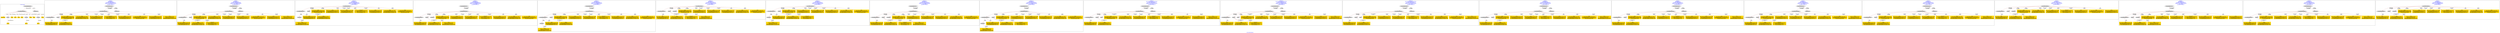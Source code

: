 digraph n0 {
fontcolor="blue"
remincross="true"
label="s10-s-18-artworks.json"
subgraph cluster_0 {
label="1-correct model"
n2[style="filled",color="white",fillcolor="lightgray",label="CulturalHeritageObject1"];
n3[shape="plaintext",style="filled",fillcolor="gold",label="dateCreated"];
n4[style="filled",color="white",fillcolor="lightgray",label="Person1"];
n5[shape="plaintext",style="filled",fillcolor="gold",label="values"];
n6[shape="plaintext",style="filled",fillcolor="gold",label="values"];
n7[shape="plaintext",style="filled",fillcolor="gold",label="values"];
n8[shape="plaintext",style="filled",fillcolor="gold",label="values"];
n9[style="filled",color="white",fillcolor="lightgray",label="Concept1"];
n10[shape="plaintext",style="filled",fillcolor="gold",label="values"];
n11[shape="plaintext",style="filled",fillcolor="gold",label="values"];
n12[style="filled",color="white",fillcolor="lightgray",label="Concept2"];
n13[shape="plaintext",style="filled",fillcolor="gold",label="values"];
n14[style="filled",color="white",fillcolor="lightgray",label="EuropeanaAggregation1"];
n15[style="filled",color="white",fillcolor="lightgray",label="WebResource1"];
n16[shape="plaintext",style="filled",fillcolor="gold",label="values"];
n17[shape="plaintext",style="filled",fillcolor="gold",label="values"];
n18[shape="plaintext",style="filled",fillcolor="gold",label="values"];
}
subgraph cluster_1 {
label="candidate 0\nlink coherence:1.0\nnode coherence:1.0\nconfidence:0.43932523982687577\nmapping score:0.5797750799422919\ncost:13.99973\n-precision:0.71-recall:0.62"
n20[style="filled",color="white",fillcolor="lightgray",label="CulturalHeritageObject1"];
n21[style="filled",color="white",fillcolor="lightgray",label="CulturalHeritageObject2"];
n22[style="filled",color="white",fillcolor="lightgray",label="Person1"];
n23[style="filled",color="white",fillcolor="lightgray",label="EuropeanaAggregation1"];
n24[style="filled",color="white",fillcolor="lightgray",label="WebResource1"];
n25[shape="plaintext",style="filled",fillcolor="gold",label="values\n[CulturalHeritageObject,medium,0.751]\n[CulturalHeritageObject,provenance,0.104]\n[CulturalHeritageObject,description,0.088]\n[Concept,prefLabel,0.056]"];
n26[shape="plaintext",style="filled",fillcolor="gold",label="values\n[Person,nameOfThePerson,0.553]\n[Person,biographicalInformation,0.377]\n[CulturalHeritageObject,provenance,0.037]\n[CulturalHeritageObject,description,0.034]"];
n27[shape="plaintext",style="filled",fillcolor="gold",label="values\n[WebResource,classLink,0.601]\n[Document,classLink,0.363]\n[CulturalHeritageObject,provenance,0.02]\n[CulturalHeritageObject,description,0.016]"];
n28[shape="plaintext",style="filled",fillcolor="gold",label="values\n[CulturalHeritageObject,title,0.285]\n[Person,biographicalInformation,0.255]\n[CulturalHeritageObject,description,0.253]\n[CulturalHeritageObject,provenance,0.207]"];
n29[shape="plaintext",style="filled",fillcolor="gold",label="values\n[CulturalHeritageObject,description,0.399]\n[Person,biographicalInformation,0.278]\n[CulturalHeritageObject,title,0.214]\n[CulturalHeritageObject,provenance,0.11]"];
n30[shape="plaintext",style="filled",fillcolor="gold",label="values\n[CulturalHeritageObject,description,0.35]\n[CulturalHeritageObject,medium,0.267]\n[Person,biographicalInformation,0.24]\n[CulturalHeritageObject,title,0.144]"];
n31[shape="plaintext",style="filled",fillcolor="gold",label="dateCreated\n[CulturalHeritageObject,created,0.353]\n[Person,dateOfDeath,0.325]\n[CulturalHeritageObject,provenance,0.203]\n[Person,dateOfBirth,0.118]"];
n32[shape="plaintext",style="filled",fillcolor="gold",label="values\n[CulturalHeritageObject,provenance,0.571]\n[Person,biographicalInformation,0.215]\n[CulturalHeritageObject,description,0.111]\n[CulturalHeritageObject,title,0.103]"];
n33[shape="plaintext",style="filled",fillcolor="gold",label="values\n[CulturalHeritageObject,extent,0.575]\n[CulturalHeritageObject,accessionNumber,0.181]\n[CulturalHeritageObject,provenance,0.161]\n[Document,classLink,0.083]"];
n34[shape="plaintext",style="filled",fillcolor="gold",label="values\n[Person,biographicalInformation,0.337]\n[CulturalHeritageObject,description,0.332]\n[CulturalHeritageObject,title,0.24]\n[CulturalHeritageObject,provenance,0.092]"];
}
subgraph cluster_2 {
label="candidate 1\nlink coherence:1.0\nnode coherence:1.0\nconfidence:0.4365652967258695\nmapping score:0.5788550989086232\ncost:13.99973\n-precision:0.64-recall:0.56"
n36[style="filled",color="white",fillcolor="lightgray",label="CulturalHeritageObject1"];
n37[style="filled",color="white",fillcolor="lightgray",label="CulturalHeritageObject2"];
n38[style="filled",color="white",fillcolor="lightgray",label="Person1"];
n39[style="filled",color="white",fillcolor="lightgray",label="EuropeanaAggregation1"];
n40[style="filled",color="white",fillcolor="lightgray",label="WebResource1"];
n41[shape="plaintext",style="filled",fillcolor="gold",label="values\n[CulturalHeritageObject,medium,0.751]\n[CulturalHeritageObject,provenance,0.104]\n[CulturalHeritageObject,description,0.088]\n[Concept,prefLabel,0.056]"];
n42[shape="plaintext",style="filled",fillcolor="gold",label="values\n[Person,nameOfThePerson,0.553]\n[Person,biographicalInformation,0.377]\n[CulturalHeritageObject,provenance,0.037]\n[CulturalHeritageObject,description,0.034]"];
n43[shape="plaintext",style="filled",fillcolor="gold",label="values\n[WebResource,classLink,0.601]\n[Document,classLink,0.363]\n[CulturalHeritageObject,provenance,0.02]\n[CulturalHeritageObject,description,0.016]"];
n44[shape="plaintext",style="filled",fillcolor="gold",label="values\n[CulturalHeritageObject,title,0.285]\n[Person,biographicalInformation,0.255]\n[CulturalHeritageObject,description,0.253]\n[CulturalHeritageObject,provenance,0.207]"];
n45[shape="plaintext",style="filled",fillcolor="gold",label="values\n[CulturalHeritageObject,description,0.399]\n[Person,biographicalInformation,0.278]\n[CulturalHeritageObject,title,0.214]\n[CulturalHeritageObject,provenance,0.11]"];
n46[shape="plaintext",style="filled",fillcolor="gold",label="values\n[CulturalHeritageObject,description,0.35]\n[CulturalHeritageObject,medium,0.267]\n[Person,biographicalInformation,0.24]\n[CulturalHeritageObject,title,0.144]"];
n47[shape="plaintext",style="filled",fillcolor="gold",label="values\n[CulturalHeritageObject,provenance,0.571]\n[Person,biographicalInformation,0.215]\n[CulturalHeritageObject,description,0.111]\n[CulturalHeritageObject,title,0.103]"];
n48[shape="plaintext",style="filled",fillcolor="gold",label="dateCreated\n[CulturalHeritageObject,created,0.353]\n[Person,dateOfDeath,0.325]\n[CulturalHeritageObject,provenance,0.203]\n[Person,dateOfBirth,0.118]"];
n49[shape="plaintext",style="filled",fillcolor="gold",label="values\n[CulturalHeritageObject,extent,0.575]\n[CulturalHeritageObject,accessionNumber,0.181]\n[CulturalHeritageObject,provenance,0.161]\n[Document,classLink,0.083]"];
n50[shape="plaintext",style="filled",fillcolor="gold",label="values\n[Person,biographicalInformation,0.337]\n[CulturalHeritageObject,description,0.332]\n[CulturalHeritageObject,title,0.24]\n[CulturalHeritageObject,provenance,0.092]"];
}
subgraph cluster_3 {
label="candidate 10\nlink coherence:1.0\nnode coherence:1.0\nconfidence:0.40852995499677575\nmapping score:0.5695099849989252\ncost:12.99989\n-precision:0.62-recall:0.5"
n52[style="filled",color="white",fillcolor="lightgray",label="CulturalHeritageObject1"];
n53[style="filled",color="white",fillcolor="lightgray",label="CulturalHeritageObject2"];
n54[style="filled",color="white",fillcolor="lightgray",label="Person1"];
n55[style="filled",color="white",fillcolor="lightgray",label="Document2"];
n56[shape="plaintext",style="filled",fillcolor="gold",label="values\n[CulturalHeritageObject,medium,0.751]\n[CulturalHeritageObject,provenance,0.104]\n[CulturalHeritageObject,description,0.088]\n[Concept,prefLabel,0.056]"];
n57[shape="plaintext",style="filled",fillcolor="gold",label="values\n[Person,nameOfThePerson,0.553]\n[Person,biographicalInformation,0.377]\n[CulturalHeritageObject,provenance,0.037]\n[CulturalHeritageObject,description,0.034]"];
n58[shape="plaintext",style="filled",fillcolor="gold",label="values\n[Person,biographicalInformation,0.337]\n[CulturalHeritageObject,description,0.332]\n[CulturalHeritageObject,title,0.24]\n[CulturalHeritageObject,provenance,0.092]"];
n59[shape="plaintext",style="filled",fillcolor="gold",label="values\n[CulturalHeritageObject,description,0.399]\n[Person,biographicalInformation,0.278]\n[CulturalHeritageObject,title,0.214]\n[CulturalHeritageObject,provenance,0.11]"];
n60[shape="plaintext",style="filled",fillcolor="gold",label="values\n[CulturalHeritageObject,description,0.35]\n[CulturalHeritageObject,medium,0.267]\n[Person,biographicalInformation,0.24]\n[CulturalHeritageObject,title,0.144]"];
n61[shape="plaintext",style="filled",fillcolor="gold",label="dateCreated\n[CulturalHeritageObject,created,0.353]\n[Person,dateOfDeath,0.325]\n[CulturalHeritageObject,provenance,0.203]\n[Person,dateOfBirth,0.118]"];
n62[shape="plaintext",style="filled",fillcolor="gold",label="values\n[CulturalHeritageObject,provenance,0.571]\n[Person,biographicalInformation,0.215]\n[CulturalHeritageObject,description,0.111]\n[CulturalHeritageObject,title,0.103]"];
n63[shape="plaintext",style="filled",fillcolor="gold",label="values\n[WebResource,classLink,0.601]\n[Document,classLink,0.363]\n[CulturalHeritageObject,provenance,0.02]\n[CulturalHeritageObject,description,0.016]"];
n64[shape="plaintext",style="filled",fillcolor="gold",label="values\n[CulturalHeritageObject,title,0.285]\n[Person,biographicalInformation,0.255]\n[CulturalHeritageObject,description,0.253]\n[CulturalHeritageObject,provenance,0.207]"];
n65[shape="plaintext",style="filled",fillcolor="gold",label="values\n[CulturalHeritageObject,extent,0.575]\n[CulturalHeritageObject,accessionNumber,0.181]\n[CulturalHeritageObject,provenance,0.161]\n[Document,classLink,0.083]"];
}
subgraph cluster_4 {
label="candidate 11\nlink coherence:1.0\nnode coherence:1.0\nconfidence:0.40852995499677575\nmapping score:0.5695099849989252\ncost:13.9998\n-precision:0.64-recall:0.56"
n67[style="filled",color="white",fillcolor="lightgray",label="CulturalHeritageObject1"];
n68[style="filled",color="white",fillcolor="lightgray",label="CulturalHeritageObject2"];
n69[style="filled",color="white",fillcolor="lightgray",label="Person1"];
n70[style="filled",color="white",fillcolor="lightgray",label="Document1"];
n71[style="filled",color="white",fillcolor="lightgray",label="EuropeanaAggregation1"];
n72[shape="plaintext",style="filled",fillcolor="gold",label="values\n[CulturalHeritageObject,medium,0.751]\n[CulturalHeritageObject,provenance,0.104]\n[CulturalHeritageObject,description,0.088]\n[Concept,prefLabel,0.056]"];
n73[shape="plaintext",style="filled",fillcolor="gold",label="values\n[Person,nameOfThePerson,0.553]\n[Person,biographicalInformation,0.377]\n[CulturalHeritageObject,provenance,0.037]\n[CulturalHeritageObject,description,0.034]"];
n74[shape="plaintext",style="filled",fillcolor="gold",label="values\n[Person,biographicalInformation,0.337]\n[CulturalHeritageObject,description,0.332]\n[CulturalHeritageObject,title,0.24]\n[CulturalHeritageObject,provenance,0.092]"];
n75[shape="plaintext",style="filled",fillcolor="gold",label="values\n[CulturalHeritageObject,description,0.399]\n[Person,biographicalInformation,0.278]\n[CulturalHeritageObject,title,0.214]\n[CulturalHeritageObject,provenance,0.11]"];
n76[shape="plaintext",style="filled",fillcolor="gold",label="values\n[CulturalHeritageObject,description,0.35]\n[CulturalHeritageObject,medium,0.267]\n[Person,biographicalInformation,0.24]\n[CulturalHeritageObject,title,0.144]"];
n77[shape="plaintext",style="filled",fillcolor="gold",label="dateCreated\n[CulturalHeritageObject,created,0.353]\n[Person,dateOfDeath,0.325]\n[CulturalHeritageObject,provenance,0.203]\n[Person,dateOfBirth,0.118]"];
n78[shape="plaintext",style="filled",fillcolor="gold",label="values\n[CulturalHeritageObject,provenance,0.571]\n[Person,biographicalInformation,0.215]\n[CulturalHeritageObject,description,0.111]\n[CulturalHeritageObject,title,0.103]"];
n79[shape="plaintext",style="filled",fillcolor="gold",label="values\n[WebResource,classLink,0.601]\n[Document,classLink,0.363]\n[CulturalHeritageObject,provenance,0.02]\n[CulturalHeritageObject,description,0.016]"];
n80[shape="plaintext",style="filled",fillcolor="gold",label="values\n[CulturalHeritageObject,title,0.285]\n[Person,biographicalInformation,0.255]\n[CulturalHeritageObject,description,0.253]\n[CulturalHeritageObject,provenance,0.207]"];
n81[shape="plaintext",style="filled",fillcolor="gold",label="values\n[CulturalHeritageObject,extent,0.575]\n[CulturalHeritageObject,accessionNumber,0.181]\n[CulturalHeritageObject,provenance,0.161]\n[Document,classLink,0.083]"];
}
subgraph cluster_5 {
label="candidate 12\nlink coherence:1.0\nnode coherence:1.0\nconfidence:0.40852995499677575\nmapping score:0.5695099849989252\ncost:13.99981\n-precision:0.64-recall:0.56"
n83[style="filled",color="white",fillcolor="lightgray",label="CulturalHeritageObject1"];
n84[style="filled",color="white",fillcolor="lightgray",label="CulturalHeritageObject2"];
n85[style="filled",color="white",fillcolor="lightgray",label="Person1"];
n86[style="filled",color="white",fillcolor="lightgray",label="Document2"];
n87[style="filled",color="white",fillcolor="lightgray",label="EuropeanaAggregation1"];
n88[shape="plaintext",style="filled",fillcolor="gold",label="values\n[CulturalHeritageObject,medium,0.751]\n[CulturalHeritageObject,provenance,0.104]\n[CulturalHeritageObject,description,0.088]\n[Concept,prefLabel,0.056]"];
n89[shape="plaintext",style="filled",fillcolor="gold",label="values\n[Person,nameOfThePerson,0.553]\n[Person,biographicalInformation,0.377]\n[CulturalHeritageObject,provenance,0.037]\n[CulturalHeritageObject,description,0.034]"];
n90[shape="plaintext",style="filled",fillcolor="gold",label="values\n[Person,biographicalInformation,0.337]\n[CulturalHeritageObject,description,0.332]\n[CulturalHeritageObject,title,0.24]\n[CulturalHeritageObject,provenance,0.092]"];
n91[shape="plaintext",style="filled",fillcolor="gold",label="values\n[CulturalHeritageObject,description,0.399]\n[Person,biographicalInformation,0.278]\n[CulturalHeritageObject,title,0.214]\n[CulturalHeritageObject,provenance,0.11]"];
n92[shape="plaintext",style="filled",fillcolor="gold",label="values\n[CulturalHeritageObject,description,0.35]\n[CulturalHeritageObject,medium,0.267]\n[Person,biographicalInformation,0.24]\n[CulturalHeritageObject,title,0.144]"];
n93[shape="plaintext",style="filled",fillcolor="gold",label="dateCreated\n[CulturalHeritageObject,created,0.353]\n[Person,dateOfDeath,0.325]\n[CulturalHeritageObject,provenance,0.203]\n[Person,dateOfBirth,0.118]"];
n94[shape="plaintext",style="filled",fillcolor="gold",label="values\n[CulturalHeritageObject,provenance,0.571]\n[Person,biographicalInformation,0.215]\n[CulturalHeritageObject,description,0.111]\n[CulturalHeritageObject,title,0.103]"];
n95[shape="plaintext",style="filled",fillcolor="gold",label="values\n[WebResource,classLink,0.601]\n[Document,classLink,0.363]\n[CulturalHeritageObject,provenance,0.02]\n[CulturalHeritageObject,description,0.016]"];
n96[shape="plaintext",style="filled",fillcolor="gold",label="values\n[CulturalHeritageObject,title,0.285]\n[Person,biographicalInformation,0.255]\n[CulturalHeritageObject,description,0.253]\n[CulturalHeritageObject,provenance,0.207]"];
n97[shape="plaintext",style="filled",fillcolor="gold",label="values\n[CulturalHeritageObject,extent,0.575]\n[CulturalHeritageObject,accessionNumber,0.181]\n[CulturalHeritageObject,provenance,0.161]\n[Document,classLink,0.083]"];
}
subgraph cluster_6 {
label="candidate 13\nlink coherence:1.0\nnode coherence:1.0\nconfidence:0.4057700118957695\nmapping score:0.5685900039652565\ncost:12.99988\n-precision:0.54-recall:0.44"
n99[style="filled",color="white",fillcolor="lightgray",label="CulturalHeritageObject1"];
n100[style="filled",color="white",fillcolor="lightgray",label="CulturalHeritageObject2"];
n101[style="filled",color="white",fillcolor="lightgray",label="Person1"];
n102[style="filled",color="white",fillcolor="lightgray",label="Document1"];
n103[shape="plaintext",style="filled",fillcolor="gold",label="values\n[CulturalHeritageObject,medium,0.751]\n[CulturalHeritageObject,provenance,0.104]\n[CulturalHeritageObject,description,0.088]\n[Concept,prefLabel,0.056]"];
n104[shape="plaintext",style="filled",fillcolor="gold",label="values\n[Person,nameOfThePerson,0.553]\n[Person,biographicalInformation,0.377]\n[CulturalHeritageObject,provenance,0.037]\n[CulturalHeritageObject,description,0.034]"];
n105[shape="plaintext",style="filled",fillcolor="gold",label="values\n[Person,biographicalInformation,0.337]\n[CulturalHeritageObject,description,0.332]\n[CulturalHeritageObject,title,0.24]\n[CulturalHeritageObject,provenance,0.092]"];
n106[shape="plaintext",style="filled",fillcolor="gold",label="values\n[CulturalHeritageObject,description,0.399]\n[Person,biographicalInformation,0.278]\n[CulturalHeritageObject,title,0.214]\n[CulturalHeritageObject,provenance,0.11]"];
n107[shape="plaintext",style="filled",fillcolor="gold",label="values\n[CulturalHeritageObject,description,0.35]\n[CulturalHeritageObject,medium,0.267]\n[Person,biographicalInformation,0.24]\n[CulturalHeritageObject,title,0.144]"];
n108[shape="plaintext",style="filled",fillcolor="gold",label="values\n[CulturalHeritageObject,provenance,0.571]\n[Person,biographicalInformation,0.215]\n[CulturalHeritageObject,description,0.111]\n[CulturalHeritageObject,title,0.103]"];
n109[shape="plaintext",style="filled",fillcolor="gold",label="values\n[WebResource,classLink,0.601]\n[Document,classLink,0.363]\n[CulturalHeritageObject,provenance,0.02]\n[CulturalHeritageObject,description,0.016]"];
n110[shape="plaintext",style="filled",fillcolor="gold",label="dateCreated\n[CulturalHeritageObject,created,0.353]\n[Person,dateOfDeath,0.325]\n[CulturalHeritageObject,provenance,0.203]\n[Person,dateOfBirth,0.118]"];
n111[shape="plaintext",style="filled",fillcolor="gold",label="values\n[CulturalHeritageObject,title,0.285]\n[Person,biographicalInformation,0.255]\n[CulturalHeritageObject,description,0.253]\n[CulturalHeritageObject,provenance,0.207]"];
n112[shape="plaintext",style="filled",fillcolor="gold",label="values\n[CulturalHeritageObject,extent,0.575]\n[CulturalHeritageObject,accessionNumber,0.181]\n[CulturalHeritageObject,provenance,0.161]\n[Document,classLink,0.083]"];
}
subgraph cluster_7 {
label="candidate 14\nlink coherence:1.0\nnode coherence:1.0\nconfidence:0.4057700118957695\nmapping score:0.5685900039652565\ncost:12.99989\n-precision:0.54-recall:0.44"
n114[style="filled",color="white",fillcolor="lightgray",label="CulturalHeritageObject1"];
n115[style="filled",color="white",fillcolor="lightgray",label="CulturalHeritageObject2"];
n116[style="filled",color="white",fillcolor="lightgray",label="Person1"];
n117[style="filled",color="white",fillcolor="lightgray",label="Document2"];
n118[shape="plaintext",style="filled",fillcolor="gold",label="values\n[CulturalHeritageObject,medium,0.751]\n[CulturalHeritageObject,provenance,0.104]\n[CulturalHeritageObject,description,0.088]\n[Concept,prefLabel,0.056]"];
n119[shape="plaintext",style="filled",fillcolor="gold",label="values\n[Person,nameOfThePerson,0.553]\n[Person,biographicalInformation,0.377]\n[CulturalHeritageObject,provenance,0.037]\n[CulturalHeritageObject,description,0.034]"];
n120[shape="plaintext",style="filled",fillcolor="gold",label="values\n[Person,biographicalInformation,0.337]\n[CulturalHeritageObject,description,0.332]\n[CulturalHeritageObject,title,0.24]\n[CulturalHeritageObject,provenance,0.092]"];
n121[shape="plaintext",style="filled",fillcolor="gold",label="values\n[CulturalHeritageObject,description,0.399]\n[Person,biographicalInformation,0.278]\n[CulturalHeritageObject,title,0.214]\n[CulturalHeritageObject,provenance,0.11]"];
n122[shape="plaintext",style="filled",fillcolor="gold",label="values\n[CulturalHeritageObject,description,0.35]\n[CulturalHeritageObject,medium,0.267]\n[Person,biographicalInformation,0.24]\n[CulturalHeritageObject,title,0.144]"];
n123[shape="plaintext",style="filled",fillcolor="gold",label="values\n[CulturalHeritageObject,provenance,0.571]\n[Person,biographicalInformation,0.215]\n[CulturalHeritageObject,description,0.111]\n[CulturalHeritageObject,title,0.103]"];
n124[shape="plaintext",style="filled",fillcolor="gold",label="values\n[WebResource,classLink,0.601]\n[Document,classLink,0.363]\n[CulturalHeritageObject,provenance,0.02]\n[CulturalHeritageObject,description,0.016]"];
n125[shape="plaintext",style="filled",fillcolor="gold",label="dateCreated\n[CulturalHeritageObject,created,0.353]\n[Person,dateOfDeath,0.325]\n[CulturalHeritageObject,provenance,0.203]\n[Person,dateOfBirth,0.118]"];
n126[shape="plaintext",style="filled",fillcolor="gold",label="values\n[CulturalHeritageObject,title,0.285]\n[Person,biographicalInformation,0.255]\n[CulturalHeritageObject,description,0.253]\n[CulturalHeritageObject,provenance,0.207]"];
n127[shape="plaintext",style="filled",fillcolor="gold",label="values\n[CulturalHeritageObject,extent,0.575]\n[CulturalHeritageObject,accessionNumber,0.181]\n[CulturalHeritageObject,provenance,0.161]\n[Document,classLink,0.083]"];
}
subgraph cluster_8 {
label="candidate 15\nlink coherence:1.0\nnode coherence:1.0\nconfidence:0.4057700118957695\nmapping score:0.5685900039652565\ncost:13.9998\n-precision:0.57-recall:0.5"
n129[style="filled",color="white",fillcolor="lightgray",label="CulturalHeritageObject1"];
n130[style="filled",color="white",fillcolor="lightgray",label="CulturalHeritageObject2"];
n131[style="filled",color="white",fillcolor="lightgray",label="Person1"];
n132[style="filled",color="white",fillcolor="lightgray",label="Document1"];
n133[style="filled",color="white",fillcolor="lightgray",label="EuropeanaAggregation1"];
n134[shape="plaintext",style="filled",fillcolor="gold",label="values\n[CulturalHeritageObject,medium,0.751]\n[CulturalHeritageObject,provenance,0.104]\n[CulturalHeritageObject,description,0.088]\n[Concept,prefLabel,0.056]"];
n135[shape="plaintext",style="filled",fillcolor="gold",label="values\n[Person,nameOfThePerson,0.553]\n[Person,biographicalInformation,0.377]\n[CulturalHeritageObject,provenance,0.037]\n[CulturalHeritageObject,description,0.034]"];
n136[shape="plaintext",style="filled",fillcolor="gold",label="values\n[Person,biographicalInformation,0.337]\n[CulturalHeritageObject,description,0.332]\n[CulturalHeritageObject,title,0.24]\n[CulturalHeritageObject,provenance,0.092]"];
n137[shape="plaintext",style="filled",fillcolor="gold",label="values\n[CulturalHeritageObject,description,0.399]\n[Person,biographicalInformation,0.278]\n[CulturalHeritageObject,title,0.214]\n[CulturalHeritageObject,provenance,0.11]"];
n138[shape="plaintext",style="filled",fillcolor="gold",label="values\n[CulturalHeritageObject,description,0.35]\n[CulturalHeritageObject,medium,0.267]\n[Person,biographicalInformation,0.24]\n[CulturalHeritageObject,title,0.144]"];
n139[shape="plaintext",style="filled",fillcolor="gold",label="values\n[CulturalHeritageObject,provenance,0.571]\n[Person,biographicalInformation,0.215]\n[CulturalHeritageObject,description,0.111]\n[CulturalHeritageObject,title,0.103]"];
n140[shape="plaintext",style="filled",fillcolor="gold",label="values\n[WebResource,classLink,0.601]\n[Document,classLink,0.363]\n[CulturalHeritageObject,provenance,0.02]\n[CulturalHeritageObject,description,0.016]"];
n141[shape="plaintext",style="filled",fillcolor="gold",label="dateCreated\n[CulturalHeritageObject,created,0.353]\n[Person,dateOfDeath,0.325]\n[CulturalHeritageObject,provenance,0.203]\n[Person,dateOfBirth,0.118]"];
n142[shape="plaintext",style="filled",fillcolor="gold",label="values\n[CulturalHeritageObject,title,0.285]\n[Person,biographicalInformation,0.255]\n[CulturalHeritageObject,description,0.253]\n[CulturalHeritageObject,provenance,0.207]"];
n143[shape="plaintext",style="filled",fillcolor="gold",label="values\n[CulturalHeritageObject,extent,0.575]\n[CulturalHeritageObject,accessionNumber,0.181]\n[CulturalHeritageObject,provenance,0.161]\n[Document,classLink,0.083]"];
}
subgraph cluster_9 {
label="candidate 16\nlink coherence:1.0\nnode coherence:1.0\nconfidence:0.4057700118957695\nmapping score:0.5685900039652565\ncost:13.99981\n-precision:0.57-recall:0.5"
n145[style="filled",color="white",fillcolor="lightgray",label="CulturalHeritageObject1"];
n146[style="filled",color="white",fillcolor="lightgray",label="CulturalHeritageObject2"];
n147[style="filled",color="white",fillcolor="lightgray",label="Person1"];
n148[style="filled",color="white",fillcolor="lightgray",label="Document2"];
n149[style="filled",color="white",fillcolor="lightgray",label="EuropeanaAggregation1"];
n150[shape="plaintext",style="filled",fillcolor="gold",label="values\n[CulturalHeritageObject,medium,0.751]\n[CulturalHeritageObject,provenance,0.104]\n[CulturalHeritageObject,description,0.088]\n[Concept,prefLabel,0.056]"];
n151[shape="plaintext",style="filled",fillcolor="gold",label="values\n[Person,nameOfThePerson,0.553]\n[Person,biographicalInformation,0.377]\n[CulturalHeritageObject,provenance,0.037]\n[CulturalHeritageObject,description,0.034]"];
n152[shape="plaintext",style="filled",fillcolor="gold",label="values\n[Person,biographicalInformation,0.337]\n[CulturalHeritageObject,description,0.332]\n[CulturalHeritageObject,title,0.24]\n[CulturalHeritageObject,provenance,0.092]"];
n153[shape="plaintext",style="filled",fillcolor="gold",label="values\n[CulturalHeritageObject,description,0.399]\n[Person,biographicalInformation,0.278]\n[CulturalHeritageObject,title,0.214]\n[CulturalHeritageObject,provenance,0.11]"];
n154[shape="plaintext",style="filled",fillcolor="gold",label="values\n[CulturalHeritageObject,description,0.35]\n[CulturalHeritageObject,medium,0.267]\n[Person,biographicalInformation,0.24]\n[CulturalHeritageObject,title,0.144]"];
n155[shape="plaintext",style="filled",fillcolor="gold",label="values\n[CulturalHeritageObject,provenance,0.571]\n[Person,biographicalInformation,0.215]\n[CulturalHeritageObject,description,0.111]\n[CulturalHeritageObject,title,0.103]"];
n156[shape="plaintext",style="filled",fillcolor="gold",label="values\n[WebResource,classLink,0.601]\n[Document,classLink,0.363]\n[CulturalHeritageObject,provenance,0.02]\n[CulturalHeritageObject,description,0.016]"];
n157[shape="plaintext",style="filled",fillcolor="gold",label="dateCreated\n[CulturalHeritageObject,created,0.353]\n[Person,dateOfDeath,0.325]\n[CulturalHeritageObject,provenance,0.203]\n[Person,dateOfBirth,0.118]"];
n158[shape="plaintext",style="filled",fillcolor="gold",label="values\n[CulturalHeritageObject,title,0.285]\n[Person,biographicalInformation,0.255]\n[CulturalHeritageObject,description,0.253]\n[CulturalHeritageObject,provenance,0.207]"];
n159[shape="plaintext",style="filled",fillcolor="gold",label="values\n[CulturalHeritageObject,extent,0.575]\n[CulturalHeritageObject,accessionNumber,0.181]\n[CulturalHeritageObject,provenance,0.161]\n[Document,classLink,0.083]"];
}
subgraph cluster_10 {
label="candidate 17\nlink coherence:0.9333333333333333\nnode coherence:1.0\nconfidence:0.43932523982687577\nmapping score:0.5797750799422919\ncost:14.99973\n-precision:0.67-recall:0.62"
n161[style="filled",color="white",fillcolor="lightgray",label="CulturalHeritageObject1"];
n162[style="filled",color="white",fillcolor="lightgray",label="CulturalHeritageObject2"];
n163[style="filled",color="white",fillcolor="lightgray",label="Person1"];
n164[style="filled",color="white",fillcolor="lightgray",label="Place1"];
n165[style="filled",color="white",fillcolor="lightgray",label="EuropeanaAggregation1"];
n166[style="filled",color="white",fillcolor="lightgray",label="WebResource1"];
n167[shape="plaintext",style="filled",fillcolor="gold",label="values\n[CulturalHeritageObject,medium,0.751]\n[CulturalHeritageObject,provenance,0.104]\n[CulturalHeritageObject,description,0.088]\n[Concept,prefLabel,0.056]"];
n168[shape="plaintext",style="filled",fillcolor="gold",label="values\n[Person,nameOfThePerson,0.553]\n[Person,biographicalInformation,0.377]\n[CulturalHeritageObject,provenance,0.037]\n[CulturalHeritageObject,description,0.034]"];
n169[shape="plaintext",style="filled",fillcolor="gold",label="values\n[WebResource,classLink,0.601]\n[Document,classLink,0.363]\n[CulturalHeritageObject,provenance,0.02]\n[CulturalHeritageObject,description,0.016]"];
n170[shape="plaintext",style="filled",fillcolor="gold",label="values\n[CulturalHeritageObject,title,0.285]\n[Person,biographicalInformation,0.255]\n[CulturalHeritageObject,description,0.253]\n[CulturalHeritageObject,provenance,0.207]"];
n171[shape="plaintext",style="filled",fillcolor="gold",label="values\n[CulturalHeritageObject,description,0.399]\n[Person,biographicalInformation,0.278]\n[CulturalHeritageObject,title,0.214]\n[CulturalHeritageObject,provenance,0.11]"];
n172[shape="plaintext",style="filled",fillcolor="gold",label="values\n[CulturalHeritageObject,description,0.35]\n[CulturalHeritageObject,medium,0.267]\n[Person,biographicalInformation,0.24]\n[CulturalHeritageObject,title,0.144]"];
n173[shape="plaintext",style="filled",fillcolor="gold",label="dateCreated\n[CulturalHeritageObject,created,0.353]\n[Person,dateOfDeath,0.325]\n[CulturalHeritageObject,provenance,0.203]\n[Person,dateOfBirth,0.118]"];
n174[shape="plaintext",style="filled",fillcolor="gold",label="values\n[CulturalHeritageObject,provenance,0.571]\n[Person,biographicalInformation,0.215]\n[CulturalHeritageObject,description,0.111]\n[CulturalHeritageObject,title,0.103]"];
n175[shape="plaintext",style="filled",fillcolor="gold",label="values\n[CulturalHeritageObject,extent,0.575]\n[CulturalHeritageObject,accessionNumber,0.181]\n[CulturalHeritageObject,provenance,0.161]\n[Document,classLink,0.083]"];
n176[shape="plaintext",style="filled",fillcolor="gold",label="values\n[Person,biographicalInformation,0.337]\n[CulturalHeritageObject,description,0.332]\n[CulturalHeritageObject,title,0.24]\n[CulturalHeritageObject,provenance,0.092]"];
}
subgraph cluster_11 {
label="candidate 18\nlink coherence:0.9333333333333333\nnode coherence:1.0\nconfidence:0.4365652967258695\nmapping score:0.5788550989086232\ncost:14.99973\n-precision:0.6-recall:0.56"
n178[style="filled",color="white",fillcolor="lightgray",label="CulturalHeritageObject1"];
n179[style="filled",color="white",fillcolor="lightgray",label="CulturalHeritageObject2"];
n180[style="filled",color="white",fillcolor="lightgray",label="Person1"];
n181[style="filled",color="white",fillcolor="lightgray",label="Place1"];
n182[style="filled",color="white",fillcolor="lightgray",label="EuropeanaAggregation1"];
n183[style="filled",color="white",fillcolor="lightgray",label="WebResource1"];
n184[shape="plaintext",style="filled",fillcolor="gold",label="values\n[CulturalHeritageObject,medium,0.751]\n[CulturalHeritageObject,provenance,0.104]\n[CulturalHeritageObject,description,0.088]\n[Concept,prefLabel,0.056]"];
n185[shape="plaintext",style="filled",fillcolor="gold",label="values\n[Person,nameOfThePerson,0.553]\n[Person,biographicalInformation,0.377]\n[CulturalHeritageObject,provenance,0.037]\n[CulturalHeritageObject,description,0.034]"];
n186[shape="plaintext",style="filled",fillcolor="gold",label="values\n[WebResource,classLink,0.601]\n[Document,classLink,0.363]\n[CulturalHeritageObject,provenance,0.02]\n[CulturalHeritageObject,description,0.016]"];
n187[shape="plaintext",style="filled",fillcolor="gold",label="values\n[CulturalHeritageObject,title,0.285]\n[Person,biographicalInformation,0.255]\n[CulturalHeritageObject,description,0.253]\n[CulturalHeritageObject,provenance,0.207]"];
n188[shape="plaintext",style="filled",fillcolor="gold",label="values\n[CulturalHeritageObject,description,0.399]\n[Person,biographicalInformation,0.278]\n[CulturalHeritageObject,title,0.214]\n[CulturalHeritageObject,provenance,0.11]"];
n189[shape="plaintext",style="filled",fillcolor="gold",label="values\n[CulturalHeritageObject,description,0.35]\n[CulturalHeritageObject,medium,0.267]\n[Person,biographicalInformation,0.24]\n[CulturalHeritageObject,title,0.144]"];
n190[shape="plaintext",style="filled",fillcolor="gold",label="values\n[CulturalHeritageObject,provenance,0.571]\n[Person,biographicalInformation,0.215]\n[CulturalHeritageObject,description,0.111]\n[CulturalHeritageObject,title,0.103]"];
n191[shape="plaintext",style="filled",fillcolor="gold",label="dateCreated\n[CulturalHeritageObject,created,0.353]\n[Person,dateOfDeath,0.325]\n[CulturalHeritageObject,provenance,0.203]\n[Person,dateOfBirth,0.118]"];
n192[shape="plaintext",style="filled",fillcolor="gold",label="values\n[CulturalHeritageObject,extent,0.575]\n[CulturalHeritageObject,accessionNumber,0.181]\n[CulturalHeritageObject,provenance,0.161]\n[Document,classLink,0.083]"];
n193[shape="plaintext",style="filled",fillcolor="gold",label="values\n[Person,biographicalInformation,0.337]\n[CulturalHeritageObject,description,0.332]\n[CulturalHeritageObject,title,0.24]\n[CulturalHeritageObject,provenance,0.092]"];
}
subgraph cluster_12 {
label="candidate 19\nlink coherence:0.9333333333333333\nnode coherence:1.0\nconfidence:0.43236474698463023\nmapping score:0.5774549156615435\ncost:14.99973\n-precision:0.73-recall:0.69"
n195[style="filled",color="white",fillcolor="lightgray",label="CulturalHeritageObject1"];
n196[style="filled",color="white",fillcolor="lightgray",label="CulturalHeritageObject2"];
n197[style="filled",color="white",fillcolor="lightgray",label="Person1"];
n198[style="filled",color="white",fillcolor="lightgray",label="Place1"];
n199[style="filled",color="white",fillcolor="lightgray",label="EuropeanaAggregation1"];
n200[style="filled",color="white",fillcolor="lightgray",label="WebResource1"];
n201[shape="plaintext",style="filled",fillcolor="gold",label="values\n[CulturalHeritageObject,medium,0.751]\n[CulturalHeritageObject,provenance,0.104]\n[CulturalHeritageObject,description,0.088]\n[Concept,prefLabel,0.056]"];
n202[shape="plaintext",style="filled",fillcolor="gold",label="values\n[Person,nameOfThePerson,0.553]\n[Person,biographicalInformation,0.377]\n[CulturalHeritageObject,provenance,0.037]\n[CulturalHeritageObject,description,0.034]"];
n203[shape="plaintext",style="filled",fillcolor="gold",label="values\n[WebResource,classLink,0.601]\n[Document,classLink,0.363]\n[CulturalHeritageObject,provenance,0.02]\n[CulturalHeritageObject,description,0.016]"];
n204[shape="plaintext",style="filled",fillcolor="gold",label="values\n[Person,biographicalInformation,0.337]\n[CulturalHeritageObject,description,0.332]\n[CulturalHeritageObject,title,0.24]\n[CulturalHeritageObject,provenance,0.092]"];
n205[shape="plaintext",style="filled",fillcolor="gold",label="values\n[CulturalHeritageObject,description,0.399]\n[Person,biographicalInformation,0.278]\n[CulturalHeritageObject,title,0.214]\n[CulturalHeritageObject,provenance,0.11]"];
n206[shape="plaintext",style="filled",fillcolor="gold",label="values\n[CulturalHeritageObject,description,0.35]\n[CulturalHeritageObject,medium,0.267]\n[Person,biographicalInformation,0.24]\n[CulturalHeritageObject,title,0.144]"];
n207[shape="plaintext",style="filled",fillcolor="gold",label="dateCreated\n[CulturalHeritageObject,created,0.353]\n[Person,dateOfDeath,0.325]\n[CulturalHeritageObject,provenance,0.203]\n[Person,dateOfBirth,0.118]"];
n208[shape="plaintext",style="filled",fillcolor="gold",label="values\n[CulturalHeritageObject,provenance,0.571]\n[Person,biographicalInformation,0.215]\n[CulturalHeritageObject,description,0.111]\n[CulturalHeritageObject,title,0.103]"];
n209[shape="plaintext",style="filled",fillcolor="gold",label="values\n[CulturalHeritageObject,title,0.285]\n[Person,biographicalInformation,0.255]\n[CulturalHeritageObject,description,0.253]\n[CulturalHeritageObject,provenance,0.207]"];
n210[shape="plaintext",style="filled",fillcolor="gold",label="values\n[CulturalHeritageObject,extent,0.575]\n[CulturalHeritageObject,accessionNumber,0.181]\n[CulturalHeritageObject,provenance,0.161]\n[Document,classLink,0.083]"];
}
subgraph cluster_13 {
label="candidate 2\nlink coherence:1.0\nnode coherence:1.0\nconfidence:0.43236474698463023\nmapping score:0.5774549156615435\ncost:13.99973\n-precision:0.79-recall:0.69"
n212[style="filled",color="white",fillcolor="lightgray",label="CulturalHeritageObject1"];
n213[style="filled",color="white",fillcolor="lightgray",label="CulturalHeritageObject2"];
n214[style="filled",color="white",fillcolor="lightgray",label="Person1"];
n215[style="filled",color="white",fillcolor="lightgray",label="EuropeanaAggregation1"];
n216[style="filled",color="white",fillcolor="lightgray",label="WebResource1"];
n217[shape="plaintext",style="filled",fillcolor="gold",label="values\n[CulturalHeritageObject,medium,0.751]\n[CulturalHeritageObject,provenance,0.104]\n[CulturalHeritageObject,description,0.088]\n[Concept,prefLabel,0.056]"];
n218[shape="plaintext",style="filled",fillcolor="gold",label="values\n[Person,nameOfThePerson,0.553]\n[Person,biographicalInformation,0.377]\n[CulturalHeritageObject,provenance,0.037]\n[CulturalHeritageObject,description,0.034]"];
n219[shape="plaintext",style="filled",fillcolor="gold",label="values\n[WebResource,classLink,0.601]\n[Document,classLink,0.363]\n[CulturalHeritageObject,provenance,0.02]\n[CulturalHeritageObject,description,0.016]"];
n220[shape="plaintext",style="filled",fillcolor="gold",label="values\n[Person,biographicalInformation,0.337]\n[CulturalHeritageObject,description,0.332]\n[CulturalHeritageObject,title,0.24]\n[CulturalHeritageObject,provenance,0.092]"];
n221[shape="plaintext",style="filled",fillcolor="gold",label="values\n[CulturalHeritageObject,description,0.399]\n[Person,biographicalInformation,0.278]\n[CulturalHeritageObject,title,0.214]\n[CulturalHeritageObject,provenance,0.11]"];
n222[shape="plaintext",style="filled",fillcolor="gold",label="values\n[CulturalHeritageObject,description,0.35]\n[CulturalHeritageObject,medium,0.267]\n[Person,biographicalInformation,0.24]\n[CulturalHeritageObject,title,0.144]"];
n223[shape="plaintext",style="filled",fillcolor="gold",label="dateCreated\n[CulturalHeritageObject,created,0.353]\n[Person,dateOfDeath,0.325]\n[CulturalHeritageObject,provenance,0.203]\n[Person,dateOfBirth,0.118]"];
n224[shape="plaintext",style="filled",fillcolor="gold",label="values\n[CulturalHeritageObject,provenance,0.571]\n[Person,biographicalInformation,0.215]\n[CulturalHeritageObject,description,0.111]\n[CulturalHeritageObject,title,0.103]"];
n225[shape="plaintext",style="filled",fillcolor="gold",label="values\n[CulturalHeritageObject,title,0.285]\n[Person,biographicalInformation,0.255]\n[CulturalHeritageObject,description,0.253]\n[CulturalHeritageObject,provenance,0.207]"];
n226[shape="plaintext",style="filled",fillcolor="gold",label="values\n[CulturalHeritageObject,extent,0.575]\n[CulturalHeritageObject,accessionNumber,0.181]\n[CulturalHeritageObject,provenance,0.161]\n[Document,classLink,0.083]"];
}
subgraph cluster_14 {
label="candidate 3\nlink coherence:1.0\nnode coherence:1.0\nconfidence:0.4300736268210115\nmapping score:0.5766912089403372\ncost:13.99973\n-precision:0.64-recall:0.56"
n228[style="filled",color="white",fillcolor="lightgray",label="CulturalHeritageObject1"];
n229[style="filled",color="white",fillcolor="lightgray",label="CulturalHeritageObject2"];
n230[style="filled",color="white",fillcolor="lightgray",label="Person1"];
n231[style="filled",color="white",fillcolor="lightgray",label="EuropeanaAggregation1"];
n232[style="filled",color="white",fillcolor="lightgray",label="WebResource1"];
n233[shape="plaintext",style="filled",fillcolor="gold",label="values\n[CulturalHeritageObject,medium,0.751]\n[CulturalHeritageObject,provenance,0.104]\n[CulturalHeritageObject,description,0.088]\n[Concept,prefLabel,0.056]"];
n234[shape="plaintext",style="filled",fillcolor="gold",label="values\n[Person,nameOfThePerson,0.553]\n[Person,biographicalInformation,0.377]\n[CulturalHeritageObject,provenance,0.037]\n[CulturalHeritageObject,description,0.034]"];
n235[shape="plaintext",style="filled",fillcolor="gold",label="values\n[WebResource,classLink,0.601]\n[Document,classLink,0.363]\n[CulturalHeritageObject,provenance,0.02]\n[CulturalHeritageObject,description,0.016]"];
n236[shape="plaintext",style="filled",fillcolor="gold",label="values\n[CulturalHeritageObject,title,0.285]\n[Person,biographicalInformation,0.255]\n[CulturalHeritageObject,description,0.253]\n[CulturalHeritageObject,provenance,0.207]"];
n237[shape="plaintext",style="filled",fillcolor="gold",label="values\n[Person,biographicalInformation,0.337]\n[CulturalHeritageObject,description,0.332]\n[CulturalHeritageObject,title,0.24]\n[CulturalHeritageObject,provenance,0.092]"];
n238[shape="plaintext",style="filled",fillcolor="gold",label="values\n[CulturalHeritageObject,description,0.35]\n[CulturalHeritageObject,medium,0.267]\n[Person,biographicalInformation,0.24]\n[CulturalHeritageObject,title,0.144]"];
n239[shape="plaintext",style="filled",fillcolor="gold",label="dateCreated\n[CulturalHeritageObject,created,0.353]\n[Person,dateOfDeath,0.325]\n[CulturalHeritageObject,provenance,0.203]\n[Person,dateOfBirth,0.118]"];
n240[shape="plaintext",style="filled",fillcolor="gold",label="values\n[CulturalHeritageObject,provenance,0.571]\n[Person,biographicalInformation,0.215]\n[CulturalHeritageObject,description,0.111]\n[CulturalHeritageObject,title,0.103]"];
n241[shape="plaintext",style="filled",fillcolor="gold",label="values\n[CulturalHeritageObject,description,0.399]\n[Person,biographicalInformation,0.278]\n[CulturalHeritageObject,title,0.214]\n[CulturalHeritageObject,provenance,0.11]"];
n242[shape="plaintext",style="filled",fillcolor="gold",label="values\n[CulturalHeritageObject,extent,0.575]\n[CulturalHeritageObject,accessionNumber,0.181]\n[CulturalHeritageObject,provenance,0.161]\n[Document,classLink,0.083]"];
}
subgraph cluster_15 {
label="candidate 4\nlink coherence:1.0\nnode coherence:1.0\nconfidence:0.429604803883624\nmapping score:0.5765349346278746\ncost:13.99973\n-precision:0.71-recall:0.62"
n244[style="filled",color="white",fillcolor="lightgray",label="CulturalHeritageObject1"];
n245[style="filled",color="white",fillcolor="lightgray",label="CulturalHeritageObject2"];
n246[style="filled",color="white",fillcolor="lightgray",label="Person1"];
n247[style="filled",color="white",fillcolor="lightgray",label="EuropeanaAggregation1"];
n248[style="filled",color="white",fillcolor="lightgray",label="WebResource1"];
n249[shape="plaintext",style="filled",fillcolor="gold",label="values\n[CulturalHeritageObject,medium,0.751]\n[CulturalHeritageObject,provenance,0.104]\n[CulturalHeritageObject,description,0.088]\n[Concept,prefLabel,0.056]"];
n250[shape="plaintext",style="filled",fillcolor="gold",label="values\n[Person,nameOfThePerson,0.553]\n[Person,biographicalInformation,0.377]\n[CulturalHeritageObject,provenance,0.037]\n[CulturalHeritageObject,description,0.034]"];
n251[shape="plaintext",style="filled",fillcolor="gold",label="values\n[WebResource,classLink,0.601]\n[Document,classLink,0.363]\n[CulturalHeritageObject,provenance,0.02]\n[CulturalHeritageObject,description,0.016]"];
n252[shape="plaintext",style="filled",fillcolor="gold",label="values\n[Person,biographicalInformation,0.337]\n[CulturalHeritageObject,description,0.332]\n[CulturalHeritageObject,title,0.24]\n[CulturalHeritageObject,provenance,0.092]"];
n253[shape="plaintext",style="filled",fillcolor="gold",label="values\n[CulturalHeritageObject,description,0.399]\n[Person,biographicalInformation,0.278]\n[CulturalHeritageObject,title,0.214]\n[CulturalHeritageObject,provenance,0.11]"];
n254[shape="plaintext",style="filled",fillcolor="gold",label="values\n[CulturalHeritageObject,description,0.35]\n[CulturalHeritageObject,medium,0.267]\n[Person,biographicalInformation,0.24]\n[CulturalHeritageObject,title,0.144]"];
n255[shape="plaintext",style="filled",fillcolor="gold",label="values\n[CulturalHeritageObject,provenance,0.571]\n[Person,biographicalInformation,0.215]\n[CulturalHeritageObject,description,0.111]\n[CulturalHeritageObject,title,0.103]"];
n256[shape="plaintext",style="filled",fillcolor="gold",label="dateCreated\n[CulturalHeritageObject,created,0.353]\n[Person,dateOfDeath,0.325]\n[CulturalHeritageObject,provenance,0.203]\n[Person,dateOfBirth,0.118]"];
n257[shape="plaintext",style="filled",fillcolor="gold",label="values\n[CulturalHeritageObject,title,0.285]\n[Person,biographicalInformation,0.255]\n[CulturalHeritageObject,description,0.253]\n[CulturalHeritageObject,provenance,0.207]"];
n258[shape="plaintext",style="filled",fillcolor="gold",label="values\n[CulturalHeritageObject,extent,0.575]\n[CulturalHeritageObject,accessionNumber,0.181]\n[CulturalHeritageObject,provenance,0.161]\n[Document,classLink,0.083]"];
}
subgraph cluster_16 {
label="candidate 5\nlink coherence:1.0\nnode coherence:1.0\nconfidence:0.42756542370440104\nmapping score:0.5758551412348004\ncost:13.99973\n-precision:0.71-recall:0.62"
n260[style="filled",color="white",fillcolor="lightgray",label="CulturalHeritageObject1"];
n261[style="filled",color="white",fillcolor="lightgray",label="CulturalHeritageObject2"];
n262[style="filled",color="white",fillcolor="lightgray",label="Person1"];
n263[style="filled",color="white",fillcolor="lightgray",label="EuropeanaAggregation1"];
n264[style="filled",color="white",fillcolor="lightgray",label="WebResource1"];
n265[shape="plaintext",style="filled",fillcolor="gold",label="values\n[CulturalHeritageObject,medium,0.751]\n[CulturalHeritageObject,provenance,0.104]\n[CulturalHeritageObject,description,0.088]\n[Concept,prefLabel,0.056]"];
n266[shape="plaintext",style="filled",fillcolor="gold",label="values\n[Person,nameOfThePerson,0.553]\n[Person,biographicalInformation,0.377]\n[CulturalHeritageObject,provenance,0.037]\n[CulturalHeritageObject,description,0.034]"];
n267[shape="plaintext",style="filled",fillcolor="gold",label="values\n[WebResource,classLink,0.601]\n[Document,classLink,0.363]\n[CulturalHeritageObject,provenance,0.02]\n[CulturalHeritageObject,description,0.016]"];
n268[shape="plaintext",style="filled",fillcolor="gold",label="values\n[CulturalHeritageObject,provenance,0.571]\n[Person,biographicalInformation,0.215]\n[CulturalHeritageObject,description,0.111]\n[CulturalHeritageObject,title,0.103]"];
n269[shape="plaintext",style="filled",fillcolor="gold",label="values\n[Person,biographicalInformation,0.337]\n[CulturalHeritageObject,description,0.332]\n[CulturalHeritageObject,title,0.24]\n[CulturalHeritageObject,provenance,0.092]"];
n270[shape="plaintext",style="filled",fillcolor="gold",label="values\n[CulturalHeritageObject,description,0.35]\n[CulturalHeritageObject,medium,0.267]\n[Person,biographicalInformation,0.24]\n[CulturalHeritageObject,title,0.144]"];
n271[shape="plaintext",style="filled",fillcolor="gold",label="values\n[CulturalHeritageObject,description,0.399]\n[Person,biographicalInformation,0.278]\n[CulturalHeritageObject,title,0.214]\n[CulturalHeritageObject,provenance,0.11]"];
n272[shape="plaintext",style="filled",fillcolor="gold",label="dateCreated\n[CulturalHeritageObject,created,0.353]\n[Person,dateOfDeath,0.325]\n[CulturalHeritageObject,provenance,0.203]\n[Person,dateOfBirth,0.118]"];
n273[shape="plaintext",style="filled",fillcolor="gold",label="values\n[CulturalHeritageObject,title,0.285]\n[Person,biographicalInformation,0.255]\n[CulturalHeritageObject,description,0.253]\n[CulturalHeritageObject,provenance,0.207]"];
n274[shape="plaintext",style="filled",fillcolor="gold",label="values\n[CulturalHeritageObject,extent,0.575]\n[CulturalHeritageObject,accessionNumber,0.181]\n[CulturalHeritageObject,provenance,0.161]\n[Document,classLink,0.083]"];
}
subgraph cluster_17 {
label="candidate 6\nlink coherence:1.0\nnode coherence:1.0\nconfidence:0.4154904478390213\nmapping score:0.5718301492796738\ncost:12.99988\n-precision:0.54-recall:0.44"
n276[style="filled",color="white",fillcolor="lightgray",label="CulturalHeritageObject1"];
n277[style="filled",color="white",fillcolor="lightgray",label="CulturalHeritageObject2"];
n278[style="filled",color="white",fillcolor="lightgray",label="Person1"];
n279[style="filled",color="white",fillcolor="lightgray",label="Document1"];
n280[shape="plaintext",style="filled",fillcolor="gold",label="values\n[CulturalHeritageObject,medium,0.751]\n[CulturalHeritageObject,provenance,0.104]\n[CulturalHeritageObject,description,0.088]\n[Concept,prefLabel,0.056]"];
n281[shape="plaintext",style="filled",fillcolor="gold",label="values\n[Person,nameOfThePerson,0.553]\n[Person,biographicalInformation,0.377]\n[CulturalHeritageObject,provenance,0.037]\n[CulturalHeritageObject,description,0.034]"];
n282[shape="plaintext",style="filled",fillcolor="gold",label="values\n[CulturalHeritageObject,title,0.285]\n[Person,biographicalInformation,0.255]\n[CulturalHeritageObject,description,0.253]\n[CulturalHeritageObject,provenance,0.207]"];
n283[shape="plaintext",style="filled",fillcolor="gold",label="values\n[CulturalHeritageObject,description,0.399]\n[Person,biographicalInformation,0.278]\n[CulturalHeritageObject,title,0.214]\n[CulturalHeritageObject,provenance,0.11]"];
n284[shape="plaintext",style="filled",fillcolor="gold",label="values\n[CulturalHeritageObject,description,0.35]\n[CulturalHeritageObject,medium,0.267]\n[Person,biographicalInformation,0.24]\n[CulturalHeritageObject,title,0.144]"];
n285[shape="plaintext",style="filled",fillcolor="gold",label="dateCreated\n[CulturalHeritageObject,created,0.353]\n[Person,dateOfDeath,0.325]\n[CulturalHeritageObject,provenance,0.203]\n[Person,dateOfBirth,0.118]"];
n286[shape="plaintext",style="filled",fillcolor="gold",label="values\n[CulturalHeritageObject,provenance,0.571]\n[Person,biographicalInformation,0.215]\n[CulturalHeritageObject,description,0.111]\n[CulturalHeritageObject,title,0.103]"];
n287[shape="plaintext",style="filled",fillcolor="gold",label="values\n[WebResource,classLink,0.601]\n[Document,classLink,0.363]\n[CulturalHeritageObject,provenance,0.02]\n[CulturalHeritageObject,description,0.016]"];
n288[shape="plaintext",style="filled",fillcolor="gold",label="values\n[CulturalHeritageObject,extent,0.575]\n[CulturalHeritageObject,accessionNumber,0.181]\n[CulturalHeritageObject,provenance,0.161]\n[Document,classLink,0.083]"];
n289[shape="plaintext",style="filled",fillcolor="gold",label="values\n[Person,biographicalInformation,0.337]\n[CulturalHeritageObject,description,0.332]\n[CulturalHeritageObject,title,0.24]\n[CulturalHeritageObject,provenance,0.092]"];
}
subgraph cluster_18 {
label="candidate 7\nlink coherence:1.0\nnode coherence:1.0\nconfidence:0.4154904478390213\nmapping score:0.5718301492796738\ncost:13.9998\n-precision:0.57-recall:0.5"
n291[style="filled",color="white",fillcolor="lightgray",label="CulturalHeritageObject1"];
n292[style="filled",color="white",fillcolor="lightgray",label="CulturalHeritageObject2"];
n293[style="filled",color="white",fillcolor="lightgray",label="Person1"];
n294[style="filled",color="white",fillcolor="lightgray",label="Document1"];
n295[style="filled",color="white",fillcolor="lightgray",label="EuropeanaAggregation1"];
n296[shape="plaintext",style="filled",fillcolor="gold",label="values\n[CulturalHeritageObject,medium,0.751]\n[CulturalHeritageObject,provenance,0.104]\n[CulturalHeritageObject,description,0.088]\n[Concept,prefLabel,0.056]"];
n297[shape="plaintext",style="filled",fillcolor="gold",label="values\n[Person,nameOfThePerson,0.553]\n[Person,biographicalInformation,0.377]\n[CulturalHeritageObject,provenance,0.037]\n[CulturalHeritageObject,description,0.034]"];
n298[shape="plaintext",style="filled",fillcolor="gold",label="values\n[CulturalHeritageObject,title,0.285]\n[Person,biographicalInformation,0.255]\n[CulturalHeritageObject,description,0.253]\n[CulturalHeritageObject,provenance,0.207]"];
n299[shape="plaintext",style="filled",fillcolor="gold",label="values\n[CulturalHeritageObject,description,0.399]\n[Person,biographicalInformation,0.278]\n[CulturalHeritageObject,title,0.214]\n[CulturalHeritageObject,provenance,0.11]"];
n300[shape="plaintext",style="filled",fillcolor="gold",label="values\n[CulturalHeritageObject,description,0.35]\n[CulturalHeritageObject,medium,0.267]\n[Person,biographicalInformation,0.24]\n[CulturalHeritageObject,title,0.144]"];
n301[shape="plaintext",style="filled",fillcolor="gold",label="dateCreated\n[CulturalHeritageObject,created,0.353]\n[Person,dateOfDeath,0.325]\n[CulturalHeritageObject,provenance,0.203]\n[Person,dateOfBirth,0.118]"];
n302[shape="plaintext",style="filled",fillcolor="gold",label="values\n[CulturalHeritageObject,provenance,0.571]\n[Person,biographicalInformation,0.215]\n[CulturalHeritageObject,description,0.111]\n[CulturalHeritageObject,title,0.103]"];
n303[shape="plaintext",style="filled",fillcolor="gold",label="values\n[WebResource,classLink,0.601]\n[Document,classLink,0.363]\n[CulturalHeritageObject,provenance,0.02]\n[CulturalHeritageObject,description,0.016]"];
n304[shape="plaintext",style="filled",fillcolor="gold",label="values\n[CulturalHeritageObject,extent,0.575]\n[CulturalHeritageObject,accessionNumber,0.181]\n[CulturalHeritageObject,provenance,0.161]\n[Document,classLink,0.083]"];
n305[shape="plaintext",style="filled",fillcolor="gold",label="values\n[Person,biographicalInformation,0.337]\n[CulturalHeritageObject,description,0.332]\n[CulturalHeritageObject,title,0.24]\n[CulturalHeritageObject,provenance,0.092]"];
}
subgraph cluster_19 {
label="candidate 8\nlink coherence:1.0\nnode coherence:1.0\nconfidence:0.41059857209497447\nmapping score:0.5701995240316582\ncost:13.99973\n-precision:0.64-recall:0.56"
n307[style="filled",color="white",fillcolor="lightgray",label="CulturalHeritageObject1"];
n308[style="filled",color="white",fillcolor="lightgray",label="CulturalHeritageObject2"];
n309[style="filled",color="white",fillcolor="lightgray",label="Person1"];
n310[style="filled",color="white",fillcolor="lightgray",label="EuropeanaAggregation1"];
n311[style="filled",color="white",fillcolor="lightgray",label="WebResource1"];
n312[shape="plaintext",style="filled",fillcolor="gold",label="values\n[CulturalHeritageObject,medium,0.751]\n[CulturalHeritageObject,provenance,0.104]\n[CulturalHeritageObject,description,0.088]\n[Concept,prefLabel,0.056]"];
n313[shape="plaintext",style="filled",fillcolor="gold",label="values\n[Person,nameOfThePerson,0.553]\n[Person,biographicalInformation,0.377]\n[CulturalHeritageObject,provenance,0.037]\n[CulturalHeritageObject,description,0.034]"];
n314[shape="plaintext",style="filled",fillcolor="gold",label="values\n[WebResource,classLink,0.601]\n[Document,classLink,0.363]\n[CulturalHeritageObject,provenance,0.02]\n[CulturalHeritageObject,description,0.016]"];
n315[shape="plaintext",style="filled",fillcolor="gold",label="values\n[Person,biographicalInformation,0.337]\n[CulturalHeritageObject,description,0.332]\n[CulturalHeritageObject,title,0.24]\n[CulturalHeritageObject,provenance,0.092]"];
n316[shape="plaintext",style="filled",fillcolor="gold",label="values\n[CulturalHeritageObject,title,0.285]\n[Person,biographicalInformation,0.255]\n[CulturalHeritageObject,description,0.253]\n[CulturalHeritageObject,provenance,0.207]"];
n317[shape="plaintext",style="filled",fillcolor="gold",label="values\n[CulturalHeritageObject,description,0.35]\n[CulturalHeritageObject,medium,0.267]\n[Person,biographicalInformation,0.24]\n[CulturalHeritageObject,title,0.144]"];
n318[shape="plaintext",style="filled",fillcolor="gold",label="dateCreated\n[CulturalHeritageObject,created,0.353]\n[Person,dateOfDeath,0.325]\n[CulturalHeritageObject,provenance,0.203]\n[Person,dateOfBirth,0.118]"];
n319[shape="plaintext",style="filled",fillcolor="gold",label="values\n[CulturalHeritageObject,provenance,0.571]\n[Person,biographicalInformation,0.215]\n[CulturalHeritageObject,description,0.111]\n[CulturalHeritageObject,title,0.103]"];
n320[shape="plaintext",style="filled",fillcolor="gold",label="values\n[CulturalHeritageObject,description,0.399]\n[Person,biographicalInformation,0.278]\n[CulturalHeritageObject,title,0.214]\n[CulturalHeritageObject,provenance,0.11]"];
n321[shape="plaintext",style="filled",fillcolor="gold",label="values\n[CulturalHeritageObject,extent,0.575]\n[CulturalHeritageObject,accessionNumber,0.181]\n[CulturalHeritageObject,provenance,0.161]\n[Document,classLink,0.083]"];
}
subgraph cluster_20 {
label="candidate 9\nlink coherence:1.0\nnode coherence:1.0\nconfidence:0.40852995499677575\nmapping score:0.5695099849989252\ncost:12.99988\n-precision:0.62-recall:0.5"
n323[style="filled",color="white",fillcolor="lightgray",label="CulturalHeritageObject1"];
n324[style="filled",color="white",fillcolor="lightgray",label="CulturalHeritageObject2"];
n325[style="filled",color="white",fillcolor="lightgray",label="Person1"];
n326[style="filled",color="white",fillcolor="lightgray",label="Document1"];
n327[shape="plaintext",style="filled",fillcolor="gold",label="values\n[CulturalHeritageObject,medium,0.751]\n[CulturalHeritageObject,provenance,0.104]\n[CulturalHeritageObject,description,0.088]\n[Concept,prefLabel,0.056]"];
n328[shape="plaintext",style="filled",fillcolor="gold",label="values\n[Person,nameOfThePerson,0.553]\n[Person,biographicalInformation,0.377]\n[CulturalHeritageObject,provenance,0.037]\n[CulturalHeritageObject,description,0.034]"];
n329[shape="plaintext",style="filled",fillcolor="gold",label="values\n[Person,biographicalInformation,0.337]\n[CulturalHeritageObject,description,0.332]\n[CulturalHeritageObject,title,0.24]\n[CulturalHeritageObject,provenance,0.092]"];
n330[shape="plaintext",style="filled",fillcolor="gold",label="values\n[CulturalHeritageObject,description,0.399]\n[Person,biographicalInformation,0.278]\n[CulturalHeritageObject,title,0.214]\n[CulturalHeritageObject,provenance,0.11]"];
n331[shape="plaintext",style="filled",fillcolor="gold",label="values\n[CulturalHeritageObject,description,0.35]\n[CulturalHeritageObject,medium,0.267]\n[Person,biographicalInformation,0.24]\n[CulturalHeritageObject,title,0.144]"];
n332[shape="plaintext",style="filled",fillcolor="gold",label="dateCreated\n[CulturalHeritageObject,created,0.353]\n[Person,dateOfDeath,0.325]\n[CulturalHeritageObject,provenance,0.203]\n[Person,dateOfBirth,0.118]"];
n333[shape="plaintext",style="filled",fillcolor="gold",label="values\n[CulturalHeritageObject,provenance,0.571]\n[Person,biographicalInformation,0.215]\n[CulturalHeritageObject,description,0.111]\n[CulturalHeritageObject,title,0.103]"];
n334[shape="plaintext",style="filled",fillcolor="gold",label="values\n[WebResource,classLink,0.601]\n[Document,classLink,0.363]\n[CulturalHeritageObject,provenance,0.02]\n[CulturalHeritageObject,description,0.016]"];
n335[shape="plaintext",style="filled",fillcolor="gold",label="values\n[CulturalHeritageObject,title,0.285]\n[Person,biographicalInformation,0.255]\n[CulturalHeritageObject,description,0.253]\n[CulturalHeritageObject,provenance,0.207]"];
n336[shape="plaintext",style="filled",fillcolor="gold",label="values\n[CulturalHeritageObject,extent,0.575]\n[CulturalHeritageObject,accessionNumber,0.181]\n[CulturalHeritageObject,provenance,0.161]\n[Document,classLink,0.083]"];
}
n2 -> n3[color="brown",fontcolor="black",label="created"]
n2 -> n4[color="brown",fontcolor="black",label="creator"]
n2 -> n5[color="brown",fontcolor="black",label="description"]
n2 -> n6[color="brown",fontcolor="black",label="extent"]
n2 -> n7[color="brown",fontcolor="black",label="medium"]
n2 -> n8[color="brown",fontcolor="black",label="provenance"]
n2 -> n9[color="brown",fontcolor="black",label="subject"]
n2 -> n10[color="brown",fontcolor="black",label="title"]
n2 -> n11[color="brown",fontcolor="black",label="accessionNumber"]
n2 -> n12[color="brown",fontcolor="black",label="hasType"]
n4 -> n13[color="brown",fontcolor="black",label="nameOfThePerson"]
n14 -> n2[color="brown",fontcolor="black",label="aggregatedCHO"]
n14 -> n15[color="brown",fontcolor="black",label="hasView"]
n15 -> n16[color="brown",fontcolor="black",label="classLink"]
n9 -> n17[color="brown",fontcolor="black",label="prefLabel"]
n12 -> n18[color="brown",fontcolor="black",label="prefLabel"]
n20 -> n21[color="brown",fontcolor="black",label="isRelatedTo\nw=0.99999"]
n20 -> n22[color="brown",fontcolor="black",label="creator\nw=0.9999"]
n23 -> n20[color="brown",fontcolor="black",label="aggregatedCHO\nw=0.99992"]
n23 -> n24[color="brown",fontcolor="black",label="hasView\nw=0.99992"]
n20 -> n25[color="brown",fontcolor="black",label="medium\nw=1.0"]
n22 -> n26[color="brown",fontcolor="black",label="nameOfThePerson\nw=1.0"]
n24 -> n27[color="brown",fontcolor="black",label="classLink\nw=1.0"]
n20 -> n28[color="brown",fontcolor="black",label="provenance\nw=1.0"]
n20 -> n29[color="brown",fontcolor="black",label="description\nw=1.0"]
n21 -> n30[color="brown",fontcolor="black",label="title\nw=1.0"]
n20 -> n31[color="brown",fontcolor="black",label="created\nw=1.0"]
n20 -> n32[color="brown",fontcolor="black",label="provenance\nw=1.0"]
n20 -> n33[color="brown",fontcolor="black",label="extent\nw=1.0"]
n20 -> n34[color="brown",fontcolor="black",label="title\nw=1.0"]
n36 -> n37[color="brown",fontcolor="black",label="isRelatedTo\nw=0.99999"]
n36 -> n38[color="brown",fontcolor="black",label="creator\nw=0.9999"]
n39 -> n36[color="brown",fontcolor="black",label="aggregatedCHO\nw=0.99992"]
n39 -> n40[color="brown",fontcolor="black",label="hasView\nw=0.99992"]
n36 -> n41[color="brown",fontcolor="black",label="medium\nw=1.0"]
n38 -> n42[color="brown",fontcolor="black",label="nameOfThePerson\nw=1.0"]
n40 -> n43[color="brown",fontcolor="black",label="classLink\nw=1.0"]
n36 -> n44[color="brown",fontcolor="black",label="provenance\nw=1.0"]
n36 -> n45[color="brown",fontcolor="black",label="description\nw=1.0"]
n37 -> n46[color="brown",fontcolor="black",label="title\nw=1.0"]
n36 -> n47[color="brown",fontcolor="black",label="provenance\nw=1.0"]
n38 -> n48[color="brown",fontcolor="black",label="dateOfDeath\nw=1.0"]
n36 -> n49[color="brown",fontcolor="black",label="extent\nw=1.0"]
n36 -> n50[color="brown",fontcolor="black",label="title\nw=1.0"]
n52 -> n53[color="brown",fontcolor="black",label="isRelatedTo\nw=0.99999"]
n52 -> n54[color="brown",fontcolor="black",label="creator\nw=0.9999"]
n53 -> n55[color="brown",fontcolor="black",label="page\nw=1.0"]
n52 -> n56[color="brown",fontcolor="black",label="medium\nw=1.0"]
n54 -> n57[color="brown",fontcolor="black",label="nameOfThePerson\nw=1.0"]
n52 -> n58[color="brown",fontcolor="black",label="provenance\nw=1.0"]
n52 -> n59[color="brown",fontcolor="black",label="description\nw=1.0"]
n53 -> n60[color="brown",fontcolor="black",label="title\nw=1.0"]
n52 -> n61[color="brown",fontcolor="black",label="created\nw=1.0"]
n52 -> n62[color="brown",fontcolor="black",label="provenance\nw=1.0"]
n55 -> n63[color="brown",fontcolor="black",label="classLink\nw=1.0"]
n52 -> n64[color="brown",fontcolor="black",label="title\nw=1.0"]
n52 -> n65[color="brown",fontcolor="black",label="extent\nw=1.0"]
n67 -> n68[color="brown",fontcolor="black",label="isRelatedTo\nw=0.99999"]
n67 -> n69[color="brown",fontcolor="black",label="creator\nw=0.9999"]
n67 -> n70[color="brown",fontcolor="black",label="page\nw=0.99999"]
n71 -> n67[color="brown",fontcolor="black",label="aggregatedCHO\nw=0.99992"]
n67 -> n72[color="brown",fontcolor="black",label="medium\nw=1.0"]
n69 -> n73[color="brown",fontcolor="black",label="nameOfThePerson\nw=1.0"]
n67 -> n74[color="brown",fontcolor="black",label="provenance\nw=1.0"]
n67 -> n75[color="brown",fontcolor="black",label="description\nw=1.0"]
n68 -> n76[color="brown",fontcolor="black",label="title\nw=1.0"]
n67 -> n77[color="brown",fontcolor="black",label="created\nw=1.0"]
n67 -> n78[color="brown",fontcolor="black",label="provenance\nw=1.0"]
n70 -> n79[color="brown",fontcolor="black",label="classLink\nw=1.0"]
n67 -> n80[color="brown",fontcolor="black",label="title\nw=1.0"]
n67 -> n81[color="brown",fontcolor="black",label="extent\nw=1.0"]
n83 -> n84[color="brown",fontcolor="black",label="isRelatedTo\nw=0.99999"]
n83 -> n85[color="brown",fontcolor="black",label="creator\nw=0.9999"]
n84 -> n86[color="brown",fontcolor="black",label="page\nw=1.0"]
n87 -> n83[color="brown",fontcolor="black",label="aggregatedCHO\nw=0.99992"]
n83 -> n88[color="brown",fontcolor="black",label="medium\nw=1.0"]
n85 -> n89[color="brown",fontcolor="black",label="nameOfThePerson\nw=1.0"]
n83 -> n90[color="brown",fontcolor="black",label="provenance\nw=1.0"]
n83 -> n91[color="brown",fontcolor="black",label="description\nw=1.0"]
n84 -> n92[color="brown",fontcolor="black",label="title\nw=1.0"]
n83 -> n93[color="brown",fontcolor="black",label="created\nw=1.0"]
n83 -> n94[color="brown",fontcolor="black",label="provenance\nw=1.0"]
n86 -> n95[color="brown",fontcolor="black",label="classLink\nw=1.0"]
n83 -> n96[color="brown",fontcolor="black",label="title\nw=1.0"]
n83 -> n97[color="brown",fontcolor="black",label="extent\nw=1.0"]
n99 -> n100[color="brown",fontcolor="black",label="isRelatedTo\nw=0.99999"]
n99 -> n101[color="brown",fontcolor="black",label="creator\nw=0.9999"]
n99 -> n102[color="brown",fontcolor="black",label="page\nw=0.99999"]
n99 -> n103[color="brown",fontcolor="black",label="medium\nw=1.0"]
n101 -> n104[color="brown",fontcolor="black",label="nameOfThePerson\nw=1.0"]
n99 -> n105[color="brown",fontcolor="black",label="provenance\nw=1.0"]
n99 -> n106[color="brown",fontcolor="black",label="description\nw=1.0"]
n100 -> n107[color="brown",fontcolor="black",label="title\nw=1.0"]
n99 -> n108[color="brown",fontcolor="black",label="provenance\nw=1.0"]
n102 -> n109[color="brown",fontcolor="black",label="classLink\nw=1.0"]
n101 -> n110[color="brown",fontcolor="black",label="dateOfDeath\nw=1.0"]
n99 -> n111[color="brown",fontcolor="black",label="title\nw=1.0"]
n99 -> n112[color="brown",fontcolor="black",label="extent\nw=1.0"]
n114 -> n115[color="brown",fontcolor="black",label="isRelatedTo\nw=0.99999"]
n114 -> n116[color="brown",fontcolor="black",label="creator\nw=0.9999"]
n115 -> n117[color="brown",fontcolor="black",label="page\nw=1.0"]
n114 -> n118[color="brown",fontcolor="black",label="medium\nw=1.0"]
n116 -> n119[color="brown",fontcolor="black",label="nameOfThePerson\nw=1.0"]
n114 -> n120[color="brown",fontcolor="black",label="provenance\nw=1.0"]
n114 -> n121[color="brown",fontcolor="black",label="description\nw=1.0"]
n115 -> n122[color="brown",fontcolor="black",label="title\nw=1.0"]
n114 -> n123[color="brown",fontcolor="black",label="provenance\nw=1.0"]
n117 -> n124[color="brown",fontcolor="black",label="classLink\nw=1.0"]
n116 -> n125[color="brown",fontcolor="black",label="dateOfDeath\nw=1.0"]
n114 -> n126[color="brown",fontcolor="black",label="title\nw=1.0"]
n114 -> n127[color="brown",fontcolor="black",label="extent\nw=1.0"]
n129 -> n130[color="brown",fontcolor="black",label="isRelatedTo\nw=0.99999"]
n129 -> n131[color="brown",fontcolor="black",label="creator\nw=0.9999"]
n129 -> n132[color="brown",fontcolor="black",label="page\nw=0.99999"]
n133 -> n129[color="brown",fontcolor="black",label="aggregatedCHO\nw=0.99992"]
n129 -> n134[color="brown",fontcolor="black",label="medium\nw=1.0"]
n131 -> n135[color="brown",fontcolor="black",label="nameOfThePerson\nw=1.0"]
n129 -> n136[color="brown",fontcolor="black",label="provenance\nw=1.0"]
n129 -> n137[color="brown",fontcolor="black",label="description\nw=1.0"]
n130 -> n138[color="brown",fontcolor="black",label="title\nw=1.0"]
n129 -> n139[color="brown",fontcolor="black",label="provenance\nw=1.0"]
n132 -> n140[color="brown",fontcolor="black",label="classLink\nw=1.0"]
n131 -> n141[color="brown",fontcolor="black",label="dateOfDeath\nw=1.0"]
n129 -> n142[color="brown",fontcolor="black",label="title\nw=1.0"]
n129 -> n143[color="brown",fontcolor="black",label="extent\nw=1.0"]
n145 -> n146[color="brown",fontcolor="black",label="isRelatedTo\nw=0.99999"]
n145 -> n147[color="brown",fontcolor="black",label="creator\nw=0.9999"]
n146 -> n148[color="brown",fontcolor="black",label="page\nw=1.0"]
n149 -> n145[color="brown",fontcolor="black",label="aggregatedCHO\nw=0.99992"]
n145 -> n150[color="brown",fontcolor="black",label="medium\nw=1.0"]
n147 -> n151[color="brown",fontcolor="black",label="nameOfThePerson\nw=1.0"]
n145 -> n152[color="brown",fontcolor="black",label="provenance\nw=1.0"]
n145 -> n153[color="brown",fontcolor="black",label="description\nw=1.0"]
n146 -> n154[color="brown",fontcolor="black",label="title\nw=1.0"]
n145 -> n155[color="brown",fontcolor="black",label="provenance\nw=1.0"]
n148 -> n156[color="brown",fontcolor="black",label="classLink\nw=1.0"]
n147 -> n157[color="brown",fontcolor="black",label="dateOfDeath\nw=1.0"]
n145 -> n158[color="brown",fontcolor="black",label="title\nw=1.0"]
n145 -> n159[color="brown",fontcolor="black",label="extent\nw=1.0"]
n161 -> n162[color="brown",fontcolor="black",label="isRelatedTo\nw=0.99999"]
n161 -> n163[color="brown",fontcolor="black",label="creator\nw=0.9999"]
n161 -> n164[color="brown",fontcolor="black",label="associatedPlace\nw=1.0"]
n165 -> n161[color="brown",fontcolor="black",label="aggregatedCHO\nw=0.99992"]
n165 -> n166[color="brown",fontcolor="black",label="hasView\nw=0.99992"]
n161 -> n167[color="brown",fontcolor="black",label="medium\nw=1.0"]
n163 -> n168[color="brown",fontcolor="black",label="nameOfThePerson\nw=1.0"]
n166 -> n169[color="brown",fontcolor="black",label="classLink\nw=1.0"]
n161 -> n170[color="brown",fontcolor="black",label="provenance\nw=1.0"]
n161 -> n171[color="brown",fontcolor="black",label="description\nw=1.0"]
n162 -> n172[color="brown",fontcolor="black",label="title\nw=1.0"]
n161 -> n173[color="brown",fontcolor="black",label="created\nw=1.0"]
n161 -> n174[color="brown",fontcolor="black",label="provenance\nw=1.0"]
n161 -> n175[color="brown",fontcolor="black",label="extent\nw=1.0"]
n161 -> n176[color="brown",fontcolor="black",label="title\nw=1.0"]
n178 -> n179[color="brown",fontcolor="black",label="isRelatedTo\nw=0.99999"]
n178 -> n180[color="brown",fontcolor="black",label="creator\nw=0.9999"]
n178 -> n181[color="brown",fontcolor="black",label="associatedPlace\nw=1.0"]
n182 -> n178[color="brown",fontcolor="black",label="aggregatedCHO\nw=0.99992"]
n182 -> n183[color="brown",fontcolor="black",label="hasView\nw=0.99992"]
n178 -> n184[color="brown",fontcolor="black",label="medium\nw=1.0"]
n180 -> n185[color="brown",fontcolor="black",label="nameOfThePerson\nw=1.0"]
n183 -> n186[color="brown",fontcolor="black",label="classLink\nw=1.0"]
n178 -> n187[color="brown",fontcolor="black",label="provenance\nw=1.0"]
n178 -> n188[color="brown",fontcolor="black",label="description\nw=1.0"]
n179 -> n189[color="brown",fontcolor="black",label="title\nw=1.0"]
n178 -> n190[color="brown",fontcolor="black",label="provenance\nw=1.0"]
n180 -> n191[color="brown",fontcolor="black",label="dateOfDeath\nw=1.0"]
n178 -> n192[color="brown",fontcolor="black",label="extent\nw=1.0"]
n178 -> n193[color="brown",fontcolor="black",label="title\nw=1.0"]
n195 -> n196[color="brown",fontcolor="black",label="isRelatedTo\nw=0.99999"]
n195 -> n197[color="brown",fontcolor="black",label="creator\nw=0.9999"]
n195 -> n198[color="brown",fontcolor="black",label="associatedPlace\nw=1.0"]
n199 -> n195[color="brown",fontcolor="black",label="aggregatedCHO\nw=0.99992"]
n199 -> n200[color="brown",fontcolor="black",label="hasView\nw=0.99992"]
n195 -> n201[color="brown",fontcolor="black",label="medium\nw=1.0"]
n197 -> n202[color="brown",fontcolor="black",label="nameOfThePerson\nw=1.0"]
n200 -> n203[color="brown",fontcolor="black",label="classLink\nw=1.0"]
n195 -> n204[color="brown",fontcolor="black",label="provenance\nw=1.0"]
n195 -> n205[color="brown",fontcolor="black",label="description\nw=1.0"]
n196 -> n206[color="brown",fontcolor="black",label="title\nw=1.0"]
n195 -> n207[color="brown",fontcolor="black",label="created\nw=1.0"]
n195 -> n208[color="brown",fontcolor="black",label="provenance\nw=1.0"]
n195 -> n209[color="brown",fontcolor="black",label="title\nw=1.0"]
n195 -> n210[color="brown",fontcolor="black",label="extent\nw=1.0"]
n212 -> n213[color="brown",fontcolor="black",label="isRelatedTo\nw=0.99999"]
n212 -> n214[color="brown",fontcolor="black",label="creator\nw=0.9999"]
n215 -> n212[color="brown",fontcolor="black",label="aggregatedCHO\nw=0.99992"]
n215 -> n216[color="brown",fontcolor="black",label="hasView\nw=0.99992"]
n212 -> n217[color="brown",fontcolor="black",label="medium\nw=1.0"]
n214 -> n218[color="brown",fontcolor="black",label="nameOfThePerson\nw=1.0"]
n216 -> n219[color="brown",fontcolor="black",label="classLink\nw=1.0"]
n212 -> n220[color="brown",fontcolor="black",label="provenance\nw=1.0"]
n212 -> n221[color="brown",fontcolor="black",label="description\nw=1.0"]
n213 -> n222[color="brown",fontcolor="black",label="title\nw=1.0"]
n212 -> n223[color="brown",fontcolor="black",label="created\nw=1.0"]
n212 -> n224[color="brown",fontcolor="black",label="provenance\nw=1.0"]
n212 -> n225[color="brown",fontcolor="black",label="title\nw=1.0"]
n212 -> n226[color="brown",fontcolor="black",label="extent\nw=1.0"]
n228 -> n229[color="brown",fontcolor="black",label="isRelatedTo\nw=0.99999"]
n228 -> n230[color="brown",fontcolor="black",label="creator\nw=0.9999"]
n231 -> n228[color="brown",fontcolor="black",label="aggregatedCHO\nw=0.99992"]
n231 -> n232[color="brown",fontcolor="black",label="hasView\nw=0.99992"]
n228 -> n233[color="brown",fontcolor="black",label="medium\nw=1.0"]
n230 -> n234[color="brown",fontcolor="black",label="nameOfThePerson\nw=1.0"]
n232 -> n235[color="brown",fontcolor="black",label="classLink\nw=1.0"]
n228 -> n236[color="brown",fontcolor="black",label="provenance\nw=1.0"]
n228 -> n237[color="brown",fontcolor="black",label="description\nw=1.0"]
n229 -> n238[color="brown",fontcolor="black",label="title\nw=1.0"]
n228 -> n239[color="brown",fontcolor="black",label="created\nw=1.0"]
n228 -> n240[color="brown",fontcolor="black",label="provenance\nw=1.0"]
n228 -> n241[color="brown",fontcolor="black",label="title\nw=1.0"]
n228 -> n242[color="brown",fontcolor="black",label="extent\nw=1.0"]
n244 -> n245[color="brown",fontcolor="black",label="isRelatedTo\nw=0.99999"]
n244 -> n246[color="brown",fontcolor="black",label="creator\nw=0.9999"]
n247 -> n244[color="brown",fontcolor="black",label="aggregatedCHO\nw=0.99992"]
n247 -> n248[color="brown",fontcolor="black",label="hasView\nw=0.99992"]
n244 -> n249[color="brown",fontcolor="black",label="medium\nw=1.0"]
n246 -> n250[color="brown",fontcolor="black",label="nameOfThePerson\nw=1.0"]
n248 -> n251[color="brown",fontcolor="black",label="classLink\nw=1.0"]
n244 -> n252[color="brown",fontcolor="black",label="provenance\nw=1.0"]
n244 -> n253[color="brown",fontcolor="black",label="description\nw=1.0"]
n245 -> n254[color="brown",fontcolor="black",label="title\nw=1.0"]
n244 -> n255[color="brown",fontcolor="black",label="provenance\nw=1.0"]
n246 -> n256[color="brown",fontcolor="black",label="dateOfDeath\nw=1.0"]
n244 -> n257[color="brown",fontcolor="black",label="title\nw=1.0"]
n244 -> n258[color="brown",fontcolor="black",label="extent\nw=1.0"]
n260 -> n261[color="brown",fontcolor="black",label="isRelatedTo\nw=0.99999"]
n260 -> n262[color="brown",fontcolor="black",label="creator\nw=0.9999"]
n263 -> n260[color="brown",fontcolor="black",label="aggregatedCHO\nw=0.99992"]
n263 -> n264[color="brown",fontcolor="black",label="hasView\nw=0.99992"]
n260 -> n265[color="brown",fontcolor="black",label="medium\nw=1.0"]
n262 -> n266[color="brown",fontcolor="black",label="nameOfThePerson\nw=1.0"]
n264 -> n267[color="brown",fontcolor="black",label="classLink\nw=1.0"]
n260 -> n268[color="brown",fontcolor="black",label="provenance\nw=1.0"]
n260 -> n269[color="brown",fontcolor="black",label="description\nw=1.0"]
n261 -> n270[color="brown",fontcolor="black",label="title\nw=1.0"]
n260 -> n271[color="brown",fontcolor="black",label="provenance\nw=1.0"]
n260 -> n272[color="brown",fontcolor="black",label="created\nw=1.0"]
n260 -> n273[color="brown",fontcolor="black",label="title\nw=1.0"]
n260 -> n274[color="brown",fontcolor="black",label="extent\nw=1.0"]
n276 -> n277[color="brown",fontcolor="black",label="isRelatedTo\nw=0.99999"]
n276 -> n278[color="brown",fontcolor="black",label="creator\nw=0.9999"]
n276 -> n279[color="brown",fontcolor="black",label="page\nw=0.99999"]
n276 -> n280[color="brown",fontcolor="black",label="medium\nw=1.0"]
n278 -> n281[color="brown",fontcolor="black",label="nameOfThePerson\nw=1.0"]
n276 -> n282[color="brown",fontcolor="black",label="provenance\nw=1.0"]
n276 -> n283[color="brown",fontcolor="black",label="description\nw=1.0"]
n277 -> n284[color="brown",fontcolor="black",label="title\nw=1.0"]
n276 -> n285[color="brown",fontcolor="black",label="created\nw=1.0"]
n276 -> n286[color="brown",fontcolor="black",label="provenance\nw=1.0"]
n279 -> n287[color="brown",fontcolor="black",label="classLink\nw=1.0"]
n276 -> n288[color="brown",fontcolor="black",label="extent\nw=1.0"]
n276 -> n289[color="brown",fontcolor="black",label="title\nw=1.0"]
n291 -> n292[color="brown",fontcolor="black",label="isRelatedTo\nw=0.99999"]
n291 -> n293[color="brown",fontcolor="black",label="creator\nw=0.9999"]
n291 -> n294[color="brown",fontcolor="black",label="page\nw=0.99999"]
n295 -> n291[color="brown",fontcolor="black",label="aggregatedCHO\nw=0.99992"]
n291 -> n296[color="brown",fontcolor="black",label="medium\nw=1.0"]
n293 -> n297[color="brown",fontcolor="black",label="nameOfThePerson\nw=1.0"]
n291 -> n298[color="brown",fontcolor="black",label="provenance\nw=1.0"]
n291 -> n299[color="brown",fontcolor="black",label="description\nw=1.0"]
n292 -> n300[color="brown",fontcolor="black",label="title\nw=1.0"]
n291 -> n301[color="brown",fontcolor="black",label="created\nw=1.0"]
n291 -> n302[color="brown",fontcolor="black",label="provenance\nw=1.0"]
n294 -> n303[color="brown",fontcolor="black",label="classLink\nw=1.0"]
n291 -> n304[color="brown",fontcolor="black",label="extent\nw=1.0"]
n291 -> n305[color="brown",fontcolor="black",label="title\nw=1.0"]
n307 -> n308[color="brown",fontcolor="black",label="isRelatedTo\nw=0.99999"]
n307 -> n309[color="brown",fontcolor="black",label="creator\nw=0.9999"]
n310 -> n307[color="brown",fontcolor="black",label="aggregatedCHO\nw=0.99992"]
n310 -> n311[color="brown",fontcolor="black",label="hasView\nw=0.99992"]
n307 -> n312[color="brown",fontcolor="black",label="medium\nw=1.0"]
n309 -> n313[color="brown",fontcolor="black",label="nameOfThePerson\nw=1.0"]
n311 -> n314[color="brown",fontcolor="black",label="classLink\nw=1.0"]
n307 -> n315[color="brown",fontcolor="black",label="provenance\nw=1.0"]
n307 -> n316[color="brown",fontcolor="black",label="description\nw=1.0"]
n308 -> n317[color="brown",fontcolor="black",label="title\nw=1.0"]
n307 -> n318[color="brown",fontcolor="black",label="created\nw=1.0"]
n307 -> n319[color="brown",fontcolor="black",label="provenance\nw=1.0"]
n307 -> n320[color="brown",fontcolor="black",label="title\nw=1.0"]
n307 -> n321[color="brown",fontcolor="black",label="extent\nw=1.0"]
n323 -> n324[color="brown",fontcolor="black",label="isRelatedTo\nw=0.99999"]
n323 -> n325[color="brown",fontcolor="black",label="creator\nw=0.9999"]
n323 -> n326[color="brown",fontcolor="black",label="page\nw=0.99999"]
n323 -> n327[color="brown",fontcolor="black",label="medium\nw=1.0"]
n325 -> n328[color="brown",fontcolor="black",label="nameOfThePerson\nw=1.0"]
n323 -> n329[color="brown",fontcolor="black",label="provenance\nw=1.0"]
n323 -> n330[color="brown",fontcolor="black",label="description\nw=1.0"]
n324 -> n331[color="brown",fontcolor="black",label="title\nw=1.0"]
n323 -> n332[color="brown",fontcolor="black",label="created\nw=1.0"]
n323 -> n333[color="brown",fontcolor="black",label="provenance\nw=1.0"]
n326 -> n334[color="brown",fontcolor="black",label="classLink\nw=1.0"]
n323 -> n335[color="brown",fontcolor="black",label="title\nw=1.0"]
n323 -> n336[color="brown",fontcolor="black",label="extent\nw=1.0"]
}
